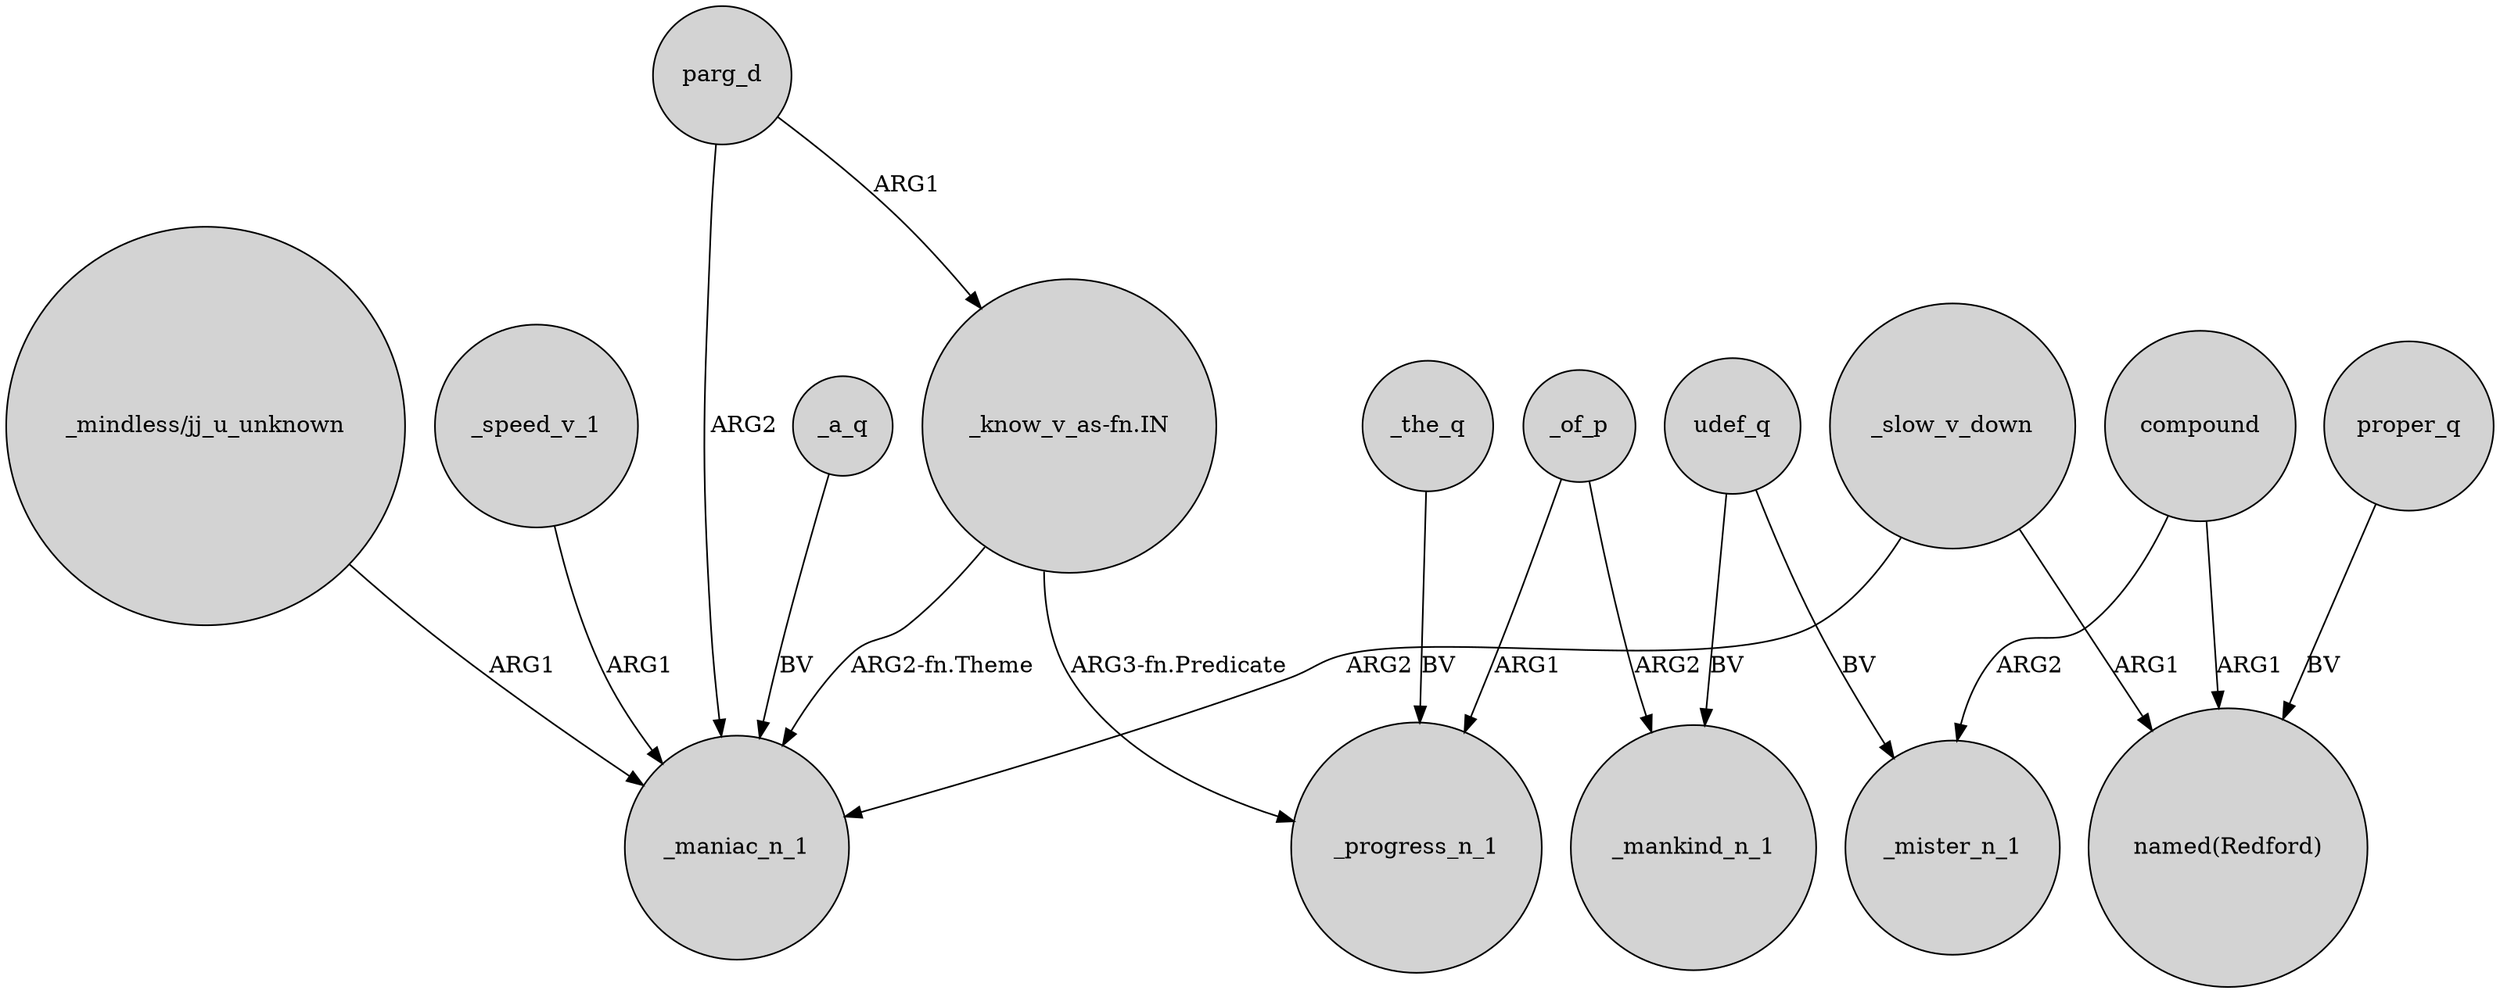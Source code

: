 digraph {
	node [shape=circle style=filled]
	_speed_v_1 -> _maniac_n_1 [label=ARG1]
	udef_q -> _mister_n_1 [label=BV]
	parg_d -> _maniac_n_1 [label=ARG2]
	parg_d -> "_know_v_as-fn.IN" [label=ARG1]
	compound -> "named(Redford)" [label=ARG1]
	"_mindless/jj_u_unknown" -> _maniac_n_1 [label=ARG1]
	_slow_v_down -> "named(Redford)" [label=ARG1]
	_the_q -> _progress_n_1 [label=BV]
	_of_p -> _mankind_n_1 [label=ARG2]
	_a_q -> _maniac_n_1 [label=BV]
	_slow_v_down -> _maniac_n_1 [label=ARG2]
	proper_q -> "named(Redford)" [label=BV]
	_of_p -> _progress_n_1 [label=ARG1]
	"_know_v_as-fn.IN" -> _progress_n_1 [label="ARG3-fn.Predicate"]
	"_know_v_as-fn.IN" -> _maniac_n_1 [label="ARG2-fn.Theme"]
	compound -> _mister_n_1 [label=ARG2]
	udef_q -> _mankind_n_1 [label=BV]
}
